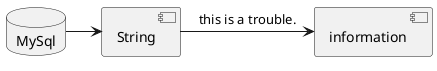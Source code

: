 @startuml
'https://plantuml.com/use-case-diagram

database "MySql" {

}
[MySql] -> [String]
[String] -> [information] : this is a trouble.





@enduml